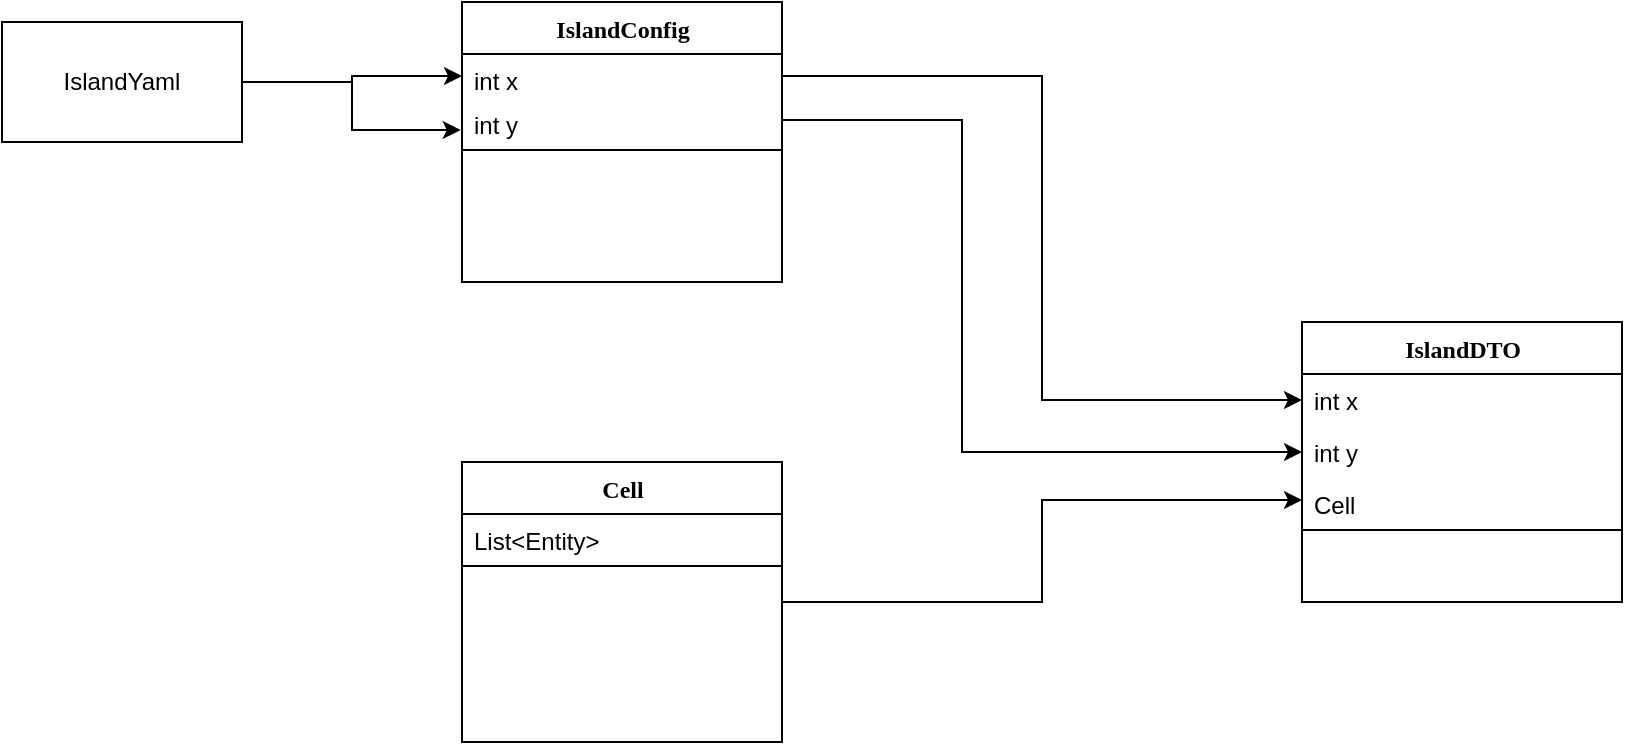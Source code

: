 <mxfile version="24.6.4" type="github" pages="2">
  <diagram name="Остров" id="9f46799a-70d6-7492-0946-bef42562c5a5">
    <mxGraphModel dx="1292" dy="806" grid="1" gridSize="10" guides="1" tooltips="1" connect="1" arrows="1" fold="1" page="1" pageScale="1" pageWidth="1100" pageHeight="850" background="none" math="0" shadow="0">
      <root>
        <mxCell id="0" />
        <mxCell id="1" parent="0" />
        <mxCell id="78961159f06e98e8-17" value="IslandDTO" style="swimlane;html=1;fontStyle=1;align=center;verticalAlign=top;childLayout=stackLayout;horizontal=1;startSize=26;horizontalStack=0;resizeParent=1;resizeLast=0;collapsible=1;marginBottom=0;swimlaneFillColor=#ffffff;rounded=0;shadow=0;comic=0;labelBackgroundColor=none;strokeWidth=1;fillColor=none;fontFamily=Verdana;fontSize=12" parent="1" vertex="1">
          <mxGeometry x="750" y="250" width="160" height="140" as="geometry" />
        </mxCell>
        <mxCell id="78961159f06e98e8-23" value="int x" style="text;html=1;strokeColor=none;fillColor=none;align=left;verticalAlign=top;spacingLeft=4;spacingRight=4;whiteSpace=wrap;overflow=hidden;rotatable=0;points=[[0,0.5],[1,0.5]];portConstraint=eastwest;" parent="78961159f06e98e8-17" vertex="1">
          <mxGeometry y="26" width="160" height="26" as="geometry" />
        </mxCell>
        <mxCell id="78961159f06e98e8-25" value="int y" style="text;html=1;strokeColor=none;fillColor=none;align=left;verticalAlign=top;spacingLeft=4;spacingRight=4;whiteSpace=wrap;overflow=hidden;rotatable=0;points=[[0,0.5],[1,0.5]];portConstraint=eastwest;" parent="78961159f06e98e8-17" vertex="1">
          <mxGeometry y="52" width="160" height="26" as="geometry" />
        </mxCell>
        <mxCell id="IUFTE6GgTg2mQ6A8XLi0-3" value="Cell" style="text;html=1;strokeColor=none;fillColor=none;align=left;verticalAlign=top;spacingLeft=4;spacingRight=4;whiteSpace=wrap;overflow=hidden;rotatable=0;points=[[0,0.5],[1,0.5]];portConstraint=eastwest;" vertex="1" parent="78961159f06e98e8-17">
          <mxGeometry y="78" width="160" height="22" as="geometry" />
        </mxCell>
        <mxCell id="78961159f06e98e8-19" value="" style="line;html=1;strokeWidth=1;fillColor=none;align=left;verticalAlign=middle;spacingTop=-1;spacingLeft=3;spacingRight=3;rotatable=0;labelPosition=right;points=[];portConstraint=eastwest;" parent="78961159f06e98e8-17" vertex="1">
          <mxGeometry y="100" width="160" height="8" as="geometry" />
        </mxCell>
        <mxCell id="TdUbnA7TJEPnL2KlwZ29-12" style="edgeStyle=orthogonalEdgeStyle;rounded=0;orthogonalLoop=1;jettySize=auto;html=1;entryX=0;entryY=0.5;entryDx=0;entryDy=0;" edge="1" parent="1" source="IUFTE6GgTg2mQ6A8XLi0-6" target="IUFTE6GgTg2mQ6A8XLi0-3">
          <mxGeometry relative="1" as="geometry" />
        </mxCell>
        <mxCell id="IUFTE6GgTg2mQ6A8XLi0-6" value="Cell" style="swimlane;html=1;fontStyle=1;align=center;verticalAlign=top;childLayout=stackLayout;horizontal=1;startSize=26;horizontalStack=0;resizeParent=1;resizeLast=0;collapsible=1;marginBottom=0;swimlaneFillColor=#ffffff;rounded=0;shadow=0;comic=0;labelBackgroundColor=none;strokeWidth=1;fillColor=none;fontFamily=Verdana;fontSize=12" vertex="1" parent="1">
          <mxGeometry x="330" y="320" width="160" height="140" as="geometry" />
        </mxCell>
        <mxCell id="IUFTE6GgTg2mQ6A8XLi0-9" value="&lt;div&gt;List&amp;lt;Entity&amp;gt;&lt;/div&gt;&lt;div&gt;&lt;br&gt;&lt;/div&gt;" style="text;html=1;strokeColor=none;fillColor=none;align=left;verticalAlign=top;spacingLeft=4;spacingRight=4;whiteSpace=wrap;overflow=hidden;rotatable=0;points=[[0,0.5],[1,0.5]];portConstraint=eastwest;" vertex="1" parent="IUFTE6GgTg2mQ6A8XLi0-6">
          <mxGeometry y="26" width="160" height="22" as="geometry" />
        </mxCell>
        <mxCell id="IUFTE6GgTg2mQ6A8XLi0-10" value="" style="line;html=1;strokeWidth=1;fillColor=none;align=left;verticalAlign=middle;spacingTop=-1;spacingLeft=3;spacingRight=3;rotatable=0;labelPosition=right;points=[];portConstraint=eastwest;" vertex="1" parent="IUFTE6GgTg2mQ6A8XLi0-6">
          <mxGeometry y="48" width="160" height="8" as="geometry" />
        </mxCell>
        <mxCell id="IUFTE6GgTg2mQ6A8XLi0-15" value="IslandConfig" style="swimlane;html=1;fontStyle=1;align=center;verticalAlign=top;childLayout=stackLayout;horizontal=1;startSize=26;horizontalStack=0;resizeParent=1;resizeLast=0;collapsible=1;marginBottom=0;swimlaneFillColor=#ffffff;rounded=0;shadow=0;comic=0;labelBackgroundColor=none;strokeWidth=1;fillColor=none;fontFamily=Verdana;fontSize=12" vertex="1" parent="1">
          <mxGeometry x="330" y="90" width="160" height="140" as="geometry" />
        </mxCell>
        <mxCell id="IUFTE6GgTg2mQ6A8XLi0-16" value="int x" style="text;html=1;strokeColor=none;fillColor=none;align=left;verticalAlign=top;spacingLeft=4;spacingRight=4;whiteSpace=wrap;overflow=hidden;rotatable=0;points=[[0,0.5],[1,0.5]];portConstraint=eastwest;" vertex="1" parent="IUFTE6GgTg2mQ6A8XLi0-15">
          <mxGeometry y="26" width="160" height="22" as="geometry" />
        </mxCell>
        <mxCell id="TdUbnA7TJEPnL2KlwZ29-5" value="int y" style="text;html=1;strokeColor=none;fillColor=none;align=left;verticalAlign=top;spacingLeft=4;spacingRight=4;whiteSpace=wrap;overflow=hidden;rotatable=0;points=[[0,0.5],[1,0.5]];portConstraint=eastwest;" vertex="1" parent="IUFTE6GgTg2mQ6A8XLi0-15">
          <mxGeometry y="48" width="160" height="22" as="geometry" />
        </mxCell>
        <mxCell id="IUFTE6GgTg2mQ6A8XLi0-17" value="" style="line;html=1;strokeWidth=1;fillColor=none;align=left;verticalAlign=middle;spacingTop=-1;spacingLeft=3;spacingRight=3;rotatable=0;labelPosition=right;points=[];portConstraint=eastwest;" vertex="1" parent="IUFTE6GgTg2mQ6A8XLi0-15">
          <mxGeometry y="70" width="160" height="8" as="geometry" />
        </mxCell>
        <mxCell id="TdUbnA7TJEPnL2KlwZ29-8" style="edgeStyle=orthogonalEdgeStyle;rounded=0;orthogonalLoop=1;jettySize=auto;html=1;entryX=0;entryY=0.5;entryDx=0;entryDy=0;" edge="1" parent="1" source="TdUbnA7TJEPnL2KlwZ29-7" target="IUFTE6GgTg2mQ6A8XLi0-16">
          <mxGeometry relative="1" as="geometry" />
        </mxCell>
        <mxCell id="TdUbnA7TJEPnL2KlwZ29-7" value="IslandYaml" style="rounded=0;whiteSpace=wrap;html=1;" vertex="1" parent="1">
          <mxGeometry x="100" y="100" width="120" height="60" as="geometry" />
        </mxCell>
        <mxCell id="TdUbnA7TJEPnL2KlwZ29-9" style="edgeStyle=orthogonalEdgeStyle;rounded=0;orthogonalLoop=1;jettySize=auto;html=1;exitX=1;exitY=0.5;exitDx=0;exitDy=0;entryX=-0.004;entryY=0.727;entryDx=0;entryDy=0;entryPerimeter=0;" edge="1" parent="1" source="TdUbnA7TJEPnL2KlwZ29-7" target="TdUbnA7TJEPnL2KlwZ29-5">
          <mxGeometry relative="1" as="geometry" />
        </mxCell>
        <mxCell id="TdUbnA7TJEPnL2KlwZ29-10" style="edgeStyle=orthogonalEdgeStyle;rounded=0;orthogonalLoop=1;jettySize=auto;html=1;" edge="1" parent="1" source="IUFTE6GgTg2mQ6A8XLi0-16" target="78961159f06e98e8-23">
          <mxGeometry relative="1" as="geometry" />
        </mxCell>
        <mxCell id="TdUbnA7TJEPnL2KlwZ29-11" style="edgeStyle=orthogonalEdgeStyle;rounded=0;orthogonalLoop=1;jettySize=auto;html=1;exitX=1;exitY=0.5;exitDx=0;exitDy=0;" edge="1" parent="1" source="TdUbnA7TJEPnL2KlwZ29-5" target="78961159f06e98e8-25">
          <mxGeometry relative="1" as="geometry">
            <Array as="points">
              <mxPoint x="580" y="149" />
              <mxPoint x="580" y="315" />
            </Array>
          </mxGeometry>
        </mxCell>
      </root>
    </mxGraphModel>
  </diagram>
  <diagram id="Cx5aXXj7Wh86FKk__n63" name="Сервисы">
    <mxGraphModel dx="1071" dy="668" grid="1" gridSize="10" guides="1" tooltips="1" connect="1" arrows="1" fold="1" page="1" pageScale="1" pageWidth="827" pageHeight="1169" math="0" shadow="0">
      <root>
        <mxCell id="0" />
        <mxCell id="1" parent="0" />
        <mxCell id="tqB-EWsqY9W64-ujG01D-1" value="&lt;div&gt;IslandSimulation&lt;/div&gt;" style="swimlane;html=1;fontStyle=1;align=center;verticalAlign=top;childLayout=stackLayout;horizontal=1;startSize=26;horizontalStack=0;resizeParent=1;resizeLast=0;collapsible=1;marginBottom=0;swimlaneFillColor=#ffffff;rounded=0;shadow=0;comic=0;labelBackgroundColor=none;strokeWidth=1;fillColor=none;fontFamily=Verdana;fontSize=12" vertex="1" parent="1">
          <mxGeometry x="310" y="170" width="160" height="140" as="geometry" />
        </mxCell>
        <mxCell id="tqB-EWsqY9W64-ujG01D-2" value="IslandDTO" style="text;html=1;strokeColor=none;fillColor=none;align=left;verticalAlign=top;spacingLeft=4;spacingRight=4;whiteSpace=wrap;overflow=hidden;rotatable=0;points=[[0,0.5],[1,0.5]];portConstraint=eastwest;" vertex="1" parent="tqB-EWsqY9W64-ujG01D-1">
          <mxGeometry y="26" width="160" height="26" as="geometry" />
        </mxCell>
        <mxCell id="tqB-EWsqY9W64-ujG01D-5" value="" style="line;html=1;strokeWidth=1;fillColor=none;align=left;verticalAlign=middle;spacingTop=-1;spacingLeft=3;spacingRight=3;rotatable=0;labelPosition=right;points=[];portConstraint=eastwest;" vertex="1" parent="tqB-EWsqY9W64-ujG01D-1">
          <mxGeometry y="52" width="160" height="8" as="geometry" />
        </mxCell>
        <mxCell id="tqB-EWsqY9W64-ujG01D-6" value="initializeIsland()" style="text;html=1;strokeColor=none;fillColor=none;align=left;verticalAlign=top;spacingLeft=4;spacingRight=4;whiteSpace=wrap;overflow=hidden;rotatable=0;points=[[0,0.5],[1,0.5]];portConstraint=eastwest;" vertex="1" parent="tqB-EWsqY9W64-ujG01D-1">
          <mxGeometry y="60" width="160" height="22" as="geometry" />
        </mxCell>
      </root>
    </mxGraphModel>
  </diagram>
</mxfile>
